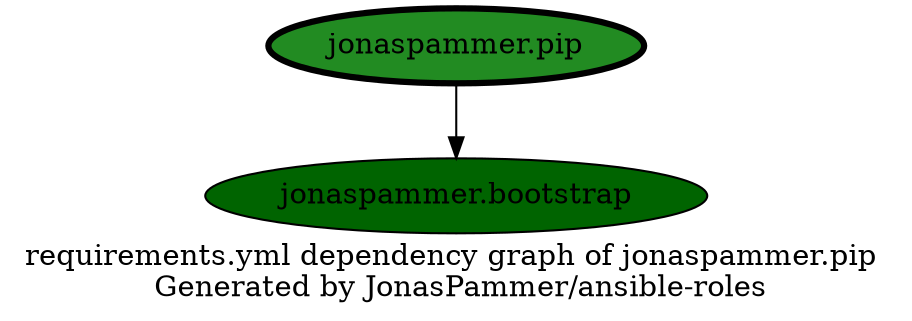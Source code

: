 // This file is generated from `templates/dependencies_single.adoc.jinja2` by Github CI, all local changes will be lost eventually.
digraph hierarchy {
  label = "requirements.yml dependency graph of jonaspammer.pip \n Generated by JonasPammer/ansible-roles" ;
  overlap=false

  {
    "jonaspammer.pip" [fillcolor=forestgreen style=filled penwidth=3]
    "jonaspammer.bootstrap" [fillcolor=darkgreen style=filled ]
  }


  "jonaspammer.pip" -> {"jonaspammer.bootstrap"}
}